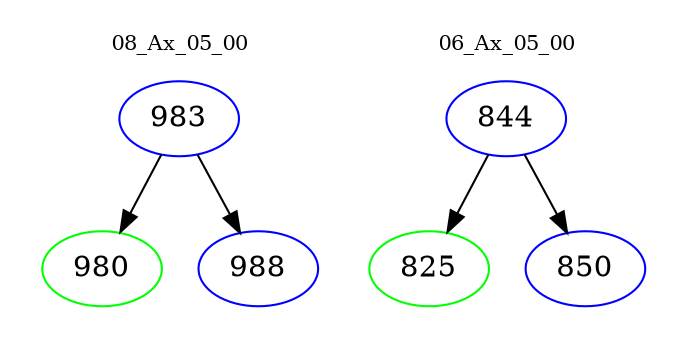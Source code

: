 digraph{
subgraph cluster_0 {
color = white
label = "08_Ax_05_00";
fontsize=10;
T0_983 [label="983", color="blue"]
T0_983 -> T0_980 [color="black"]
T0_980 [label="980", color="green"]
T0_983 -> T0_988 [color="black"]
T0_988 [label="988", color="blue"]
}
subgraph cluster_1 {
color = white
label = "06_Ax_05_00";
fontsize=10;
T1_844 [label="844", color="blue"]
T1_844 -> T1_825 [color="black"]
T1_825 [label="825", color="green"]
T1_844 -> T1_850 [color="black"]
T1_850 [label="850", color="blue"]
}
}

